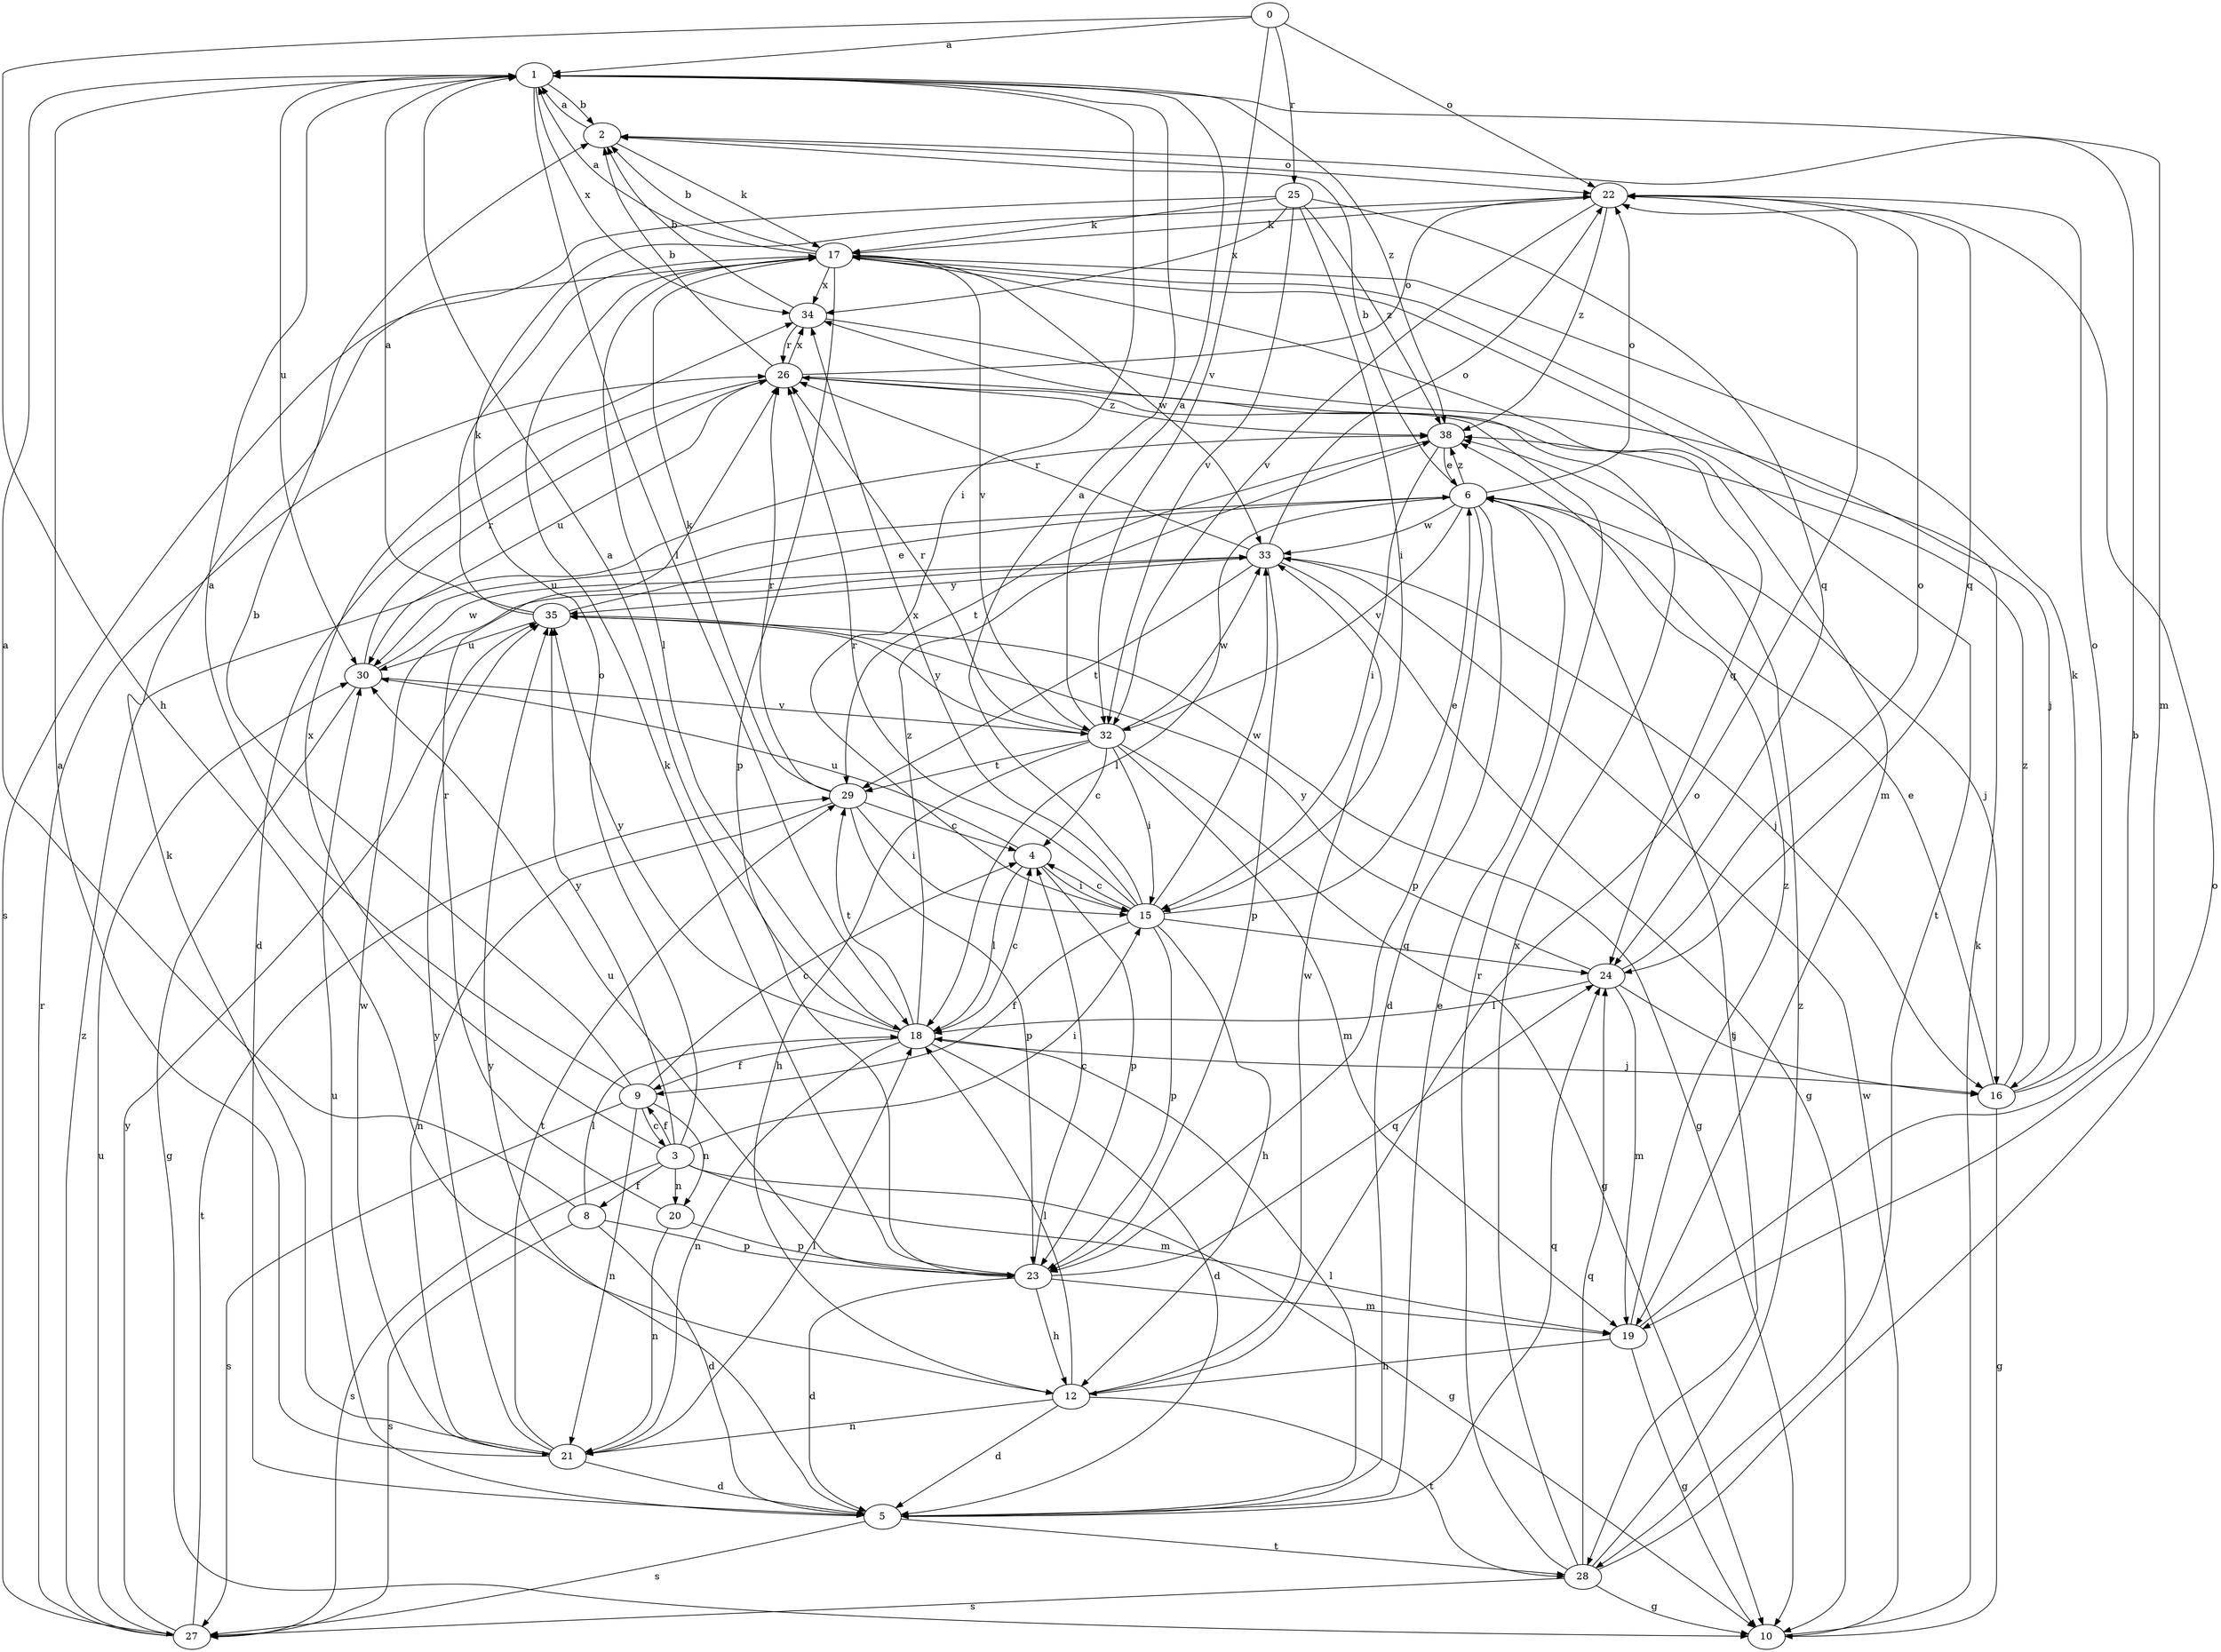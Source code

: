 strict digraph  {
0;
1;
2;
3;
4;
5;
6;
8;
9;
10;
12;
15;
16;
17;
18;
19;
20;
21;
22;
23;
24;
25;
26;
27;
28;
29;
30;
32;
33;
34;
35;
38;
0 -> 1  [label=a];
0 -> 12  [label=h];
0 -> 22  [label=o];
0 -> 25  [label=r];
0 -> 32  [label=v];
1 -> 2  [label=b];
1 -> 15  [label=i];
1 -> 18  [label=l];
1 -> 19  [label=m];
1 -> 30  [label=u];
1 -> 34  [label=x];
1 -> 38  [label=z];
2 -> 1  [label=a];
2 -> 17  [label=k];
2 -> 22  [label=o];
3 -> 8  [label=f];
3 -> 9  [label=f];
3 -> 10  [label=g];
3 -> 15  [label=i];
3 -> 19  [label=m];
3 -> 20  [label=n];
3 -> 22  [label=o];
3 -> 27  [label=s];
3 -> 34  [label=x];
3 -> 35  [label=y];
4 -> 15  [label=i];
4 -> 18  [label=l];
4 -> 23  [label=p];
4 -> 30  [label=u];
5 -> 6  [label=e];
5 -> 18  [label=l];
5 -> 24  [label=q];
5 -> 27  [label=s];
5 -> 28  [label=t];
5 -> 30  [label=u];
5 -> 35  [label=y];
6 -> 2  [label=b];
6 -> 5  [label=d];
6 -> 16  [label=j];
6 -> 18  [label=l];
6 -> 22  [label=o];
6 -> 23  [label=p];
6 -> 28  [label=t];
6 -> 30  [label=u];
6 -> 32  [label=v];
6 -> 33  [label=w];
6 -> 38  [label=z];
8 -> 1  [label=a];
8 -> 5  [label=d];
8 -> 18  [label=l];
8 -> 23  [label=p];
8 -> 27  [label=s];
9 -> 1  [label=a];
9 -> 2  [label=b];
9 -> 3  [label=c];
9 -> 4  [label=c];
9 -> 20  [label=n];
9 -> 21  [label=n];
9 -> 27  [label=s];
10 -> 17  [label=k];
10 -> 33  [label=w];
12 -> 5  [label=d];
12 -> 18  [label=l];
12 -> 21  [label=n];
12 -> 22  [label=o];
12 -> 28  [label=t];
12 -> 33  [label=w];
15 -> 1  [label=a];
15 -> 4  [label=c];
15 -> 6  [label=e];
15 -> 9  [label=f];
15 -> 12  [label=h];
15 -> 23  [label=p];
15 -> 24  [label=q];
15 -> 26  [label=r];
15 -> 33  [label=w];
15 -> 34  [label=x];
16 -> 6  [label=e];
16 -> 10  [label=g];
16 -> 17  [label=k];
16 -> 22  [label=o];
16 -> 38  [label=z];
17 -> 1  [label=a];
17 -> 2  [label=b];
17 -> 18  [label=l];
17 -> 19  [label=m];
17 -> 23  [label=p];
17 -> 28  [label=t];
17 -> 32  [label=v];
17 -> 33  [label=w];
17 -> 34  [label=x];
18 -> 1  [label=a];
18 -> 4  [label=c];
18 -> 5  [label=d];
18 -> 9  [label=f];
18 -> 16  [label=j];
18 -> 21  [label=n];
18 -> 29  [label=t];
18 -> 35  [label=y];
18 -> 38  [label=z];
19 -> 2  [label=b];
19 -> 10  [label=g];
19 -> 12  [label=h];
19 -> 38  [label=z];
20 -> 21  [label=n];
20 -> 23  [label=p];
20 -> 26  [label=r];
21 -> 1  [label=a];
21 -> 5  [label=d];
21 -> 17  [label=k];
21 -> 18  [label=l];
21 -> 29  [label=t];
21 -> 33  [label=w];
21 -> 35  [label=y];
22 -> 17  [label=k];
22 -> 24  [label=q];
22 -> 32  [label=v];
22 -> 38  [label=z];
23 -> 4  [label=c];
23 -> 5  [label=d];
23 -> 12  [label=h];
23 -> 17  [label=k];
23 -> 19  [label=m];
23 -> 24  [label=q];
23 -> 30  [label=u];
24 -> 16  [label=j];
24 -> 18  [label=l];
24 -> 19  [label=m];
24 -> 22  [label=o];
24 -> 35  [label=y];
25 -> 15  [label=i];
25 -> 17  [label=k];
25 -> 24  [label=q];
25 -> 27  [label=s];
25 -> 32  [label=v];
25 -> 34  [label=x];
25 -> 38  [label=z];
26 -> 2  [label=b];
26 -> 5  [label=d];
26 -> 22  [label=o];
26 -> 24  [label=q];
26 -> 30  [label=u];
26 -> 34  [label=x];
26 -> 38  [label=z];
27 -> 26  [label=r];
27 -> 29  [label=t];
27 -> 30  [label=u];
27 -> 35  [label=y];
27 -> 38  [label=z];
28 -> 10  [label=g];
28 -> 22  [label=o];
28 -> 24  [label=q];
28 -> 26  [label=r];
28 -> 27  [label=s];
28 -> 34  [label=x];
28 -> 38  [label=z];
29 -> 4  [label=c];
29 -> 15  [label=i];
29 -> 17  [label=k];
29 -> 21  [label=n];
29 -> 23  [label=p];
29 -> 26  [label=r];
30 -> 10  [label=g];
30 -> 26  [label=r];
30 -> 32  [label=v];
30 -> 33  [label=w];
32 -> 1  [label=a];
32 -> 4  [label=c];
32 -> 10  [label=g];
32 -> 12  [label=h];
32 -> 15  [label=i];
32 -> 19  [label=m];
32 -> 26  [label=r];
32 -> 29  [label=t];
32 -> 33  [label=w];
32 -> 35  [label=y];
33 -> 10  [label=g];
33 -> 16  [label=j];
33 -> 22  [label=o];
33 -> 23  [label=p];
33 -> 26  [label=r];
33 -> 29  [label=t];
33 -> 35  [label=y];
34 -> 2  [label=b];
34 -> 16  [label=j];
34 -> 26  [label=r];
35 -> 1  [label=a];
35 -> 6  [label=e];
35 -> 10  [label=g];
35 -> 17  [label=k];
35 -> 30  [label=u];
38 -> 6  [label=e];
38 -> 15  [label=i];
38 -> 29  [label=t];
}

